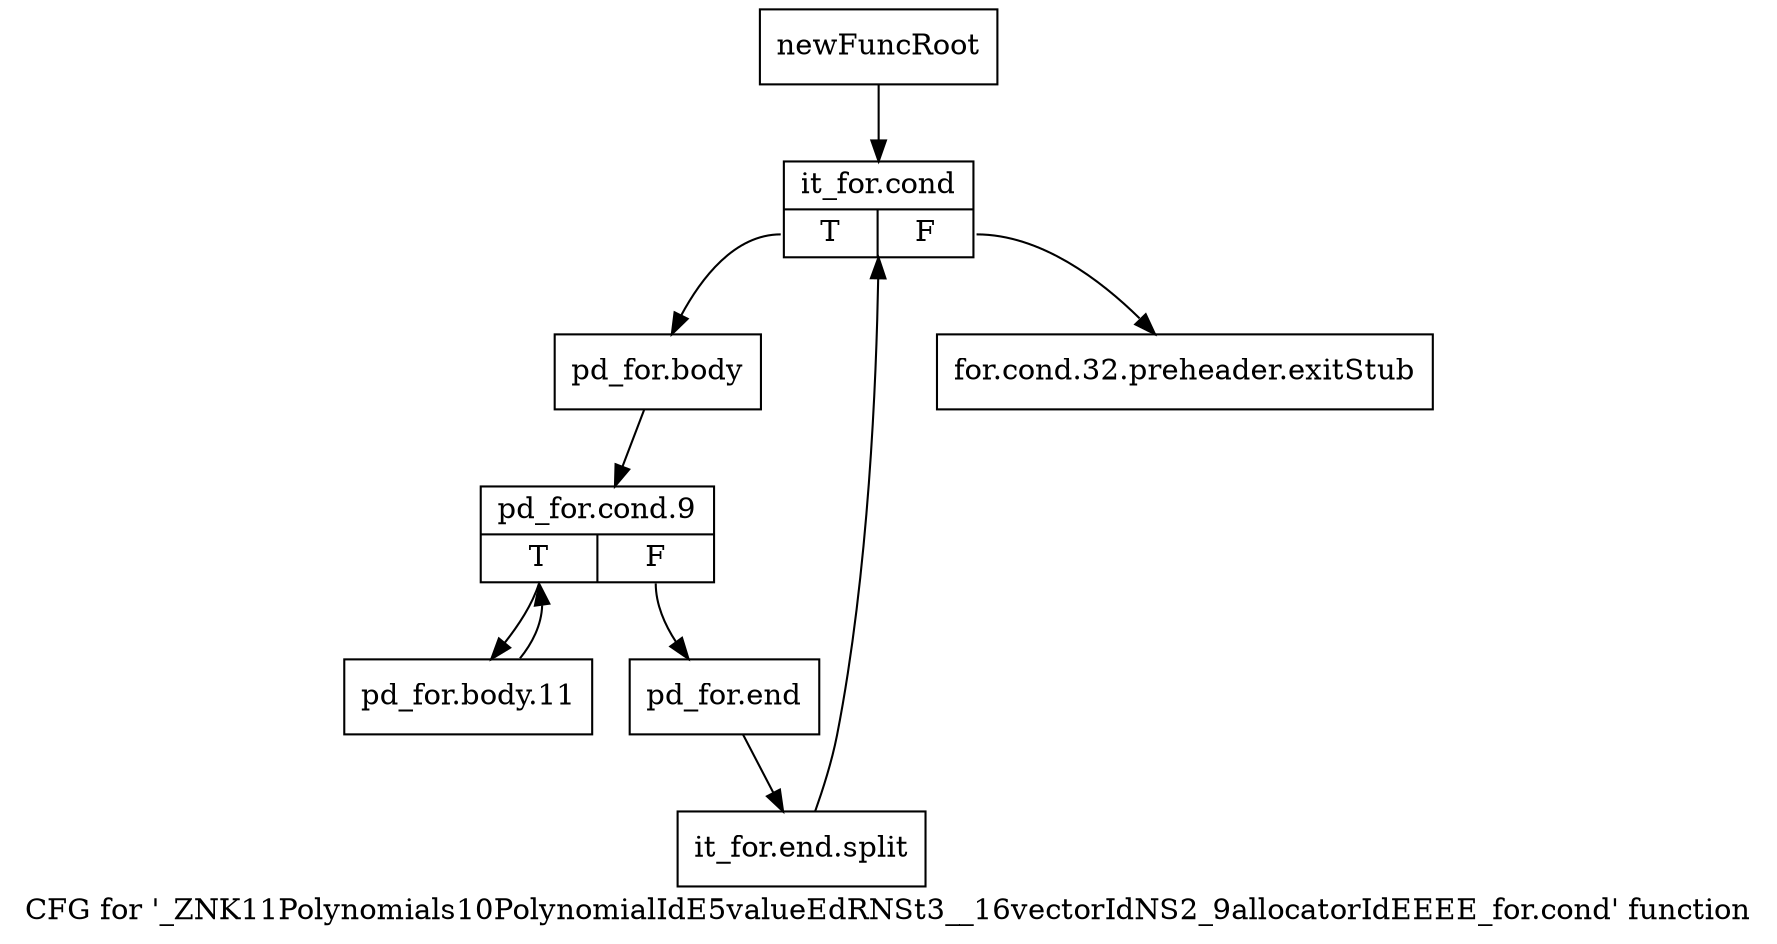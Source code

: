 digraph "CFG for '_ZNK11Polynomials10PolynomialIdE5valueEdRNSt3__16vectorIdNS2_9allocatorIdEEEE_for.cond' function" {
	label="CFG for '_ZNK11Polynomials10PolynomialIdE5valueEdRNSt3__16vectorIdNS2_9allocatorIdEEEE_for.cond' function";

	Node0x960c760 [shape=record,label="{newFuncRoot}"];
	Node0x960c760 -> Node0x960c800;
	Node0x960c7b0 [shape=record,label="{for.cond.32.preheader.exitStub}"];
	Node0x960c800 [shape=record,label="{it_for.cond|{<s0>T|<s1>F}}"];
	Node0x960c800:s0 -> Node0x960c850;
	Node0x960c800:s1 -> Node0x960c7b0;
	Node0x960c850 [shape=record,label="{pd_for.body}"];
	Node0x960c850 -> Node0x960c8a0;
	Node0x960c8a0 [shape=record,label="{pd_for.cond.9|{<s0>T|<s1>F}}"];
	Node0x960c8a0:s0 -> Node0x960c940;
	Node0x960c8a0:s1 -> Node0x960c8f0;
	Node0x960c8f0 [shape=record,label="{pd_for.end}"];
	Node0x960c8f0 -> Node0xba95fc0;
	Node0xba95fc0 [shape=record,label="{it_for.end.split}"];
	Node0xba95fc0 -> Node0x960c800;
	Node0x960c940 [shape=record,label="{pd_for.body.11}"];
	Node0x960c940 -> Node0x960c8a0;
}
